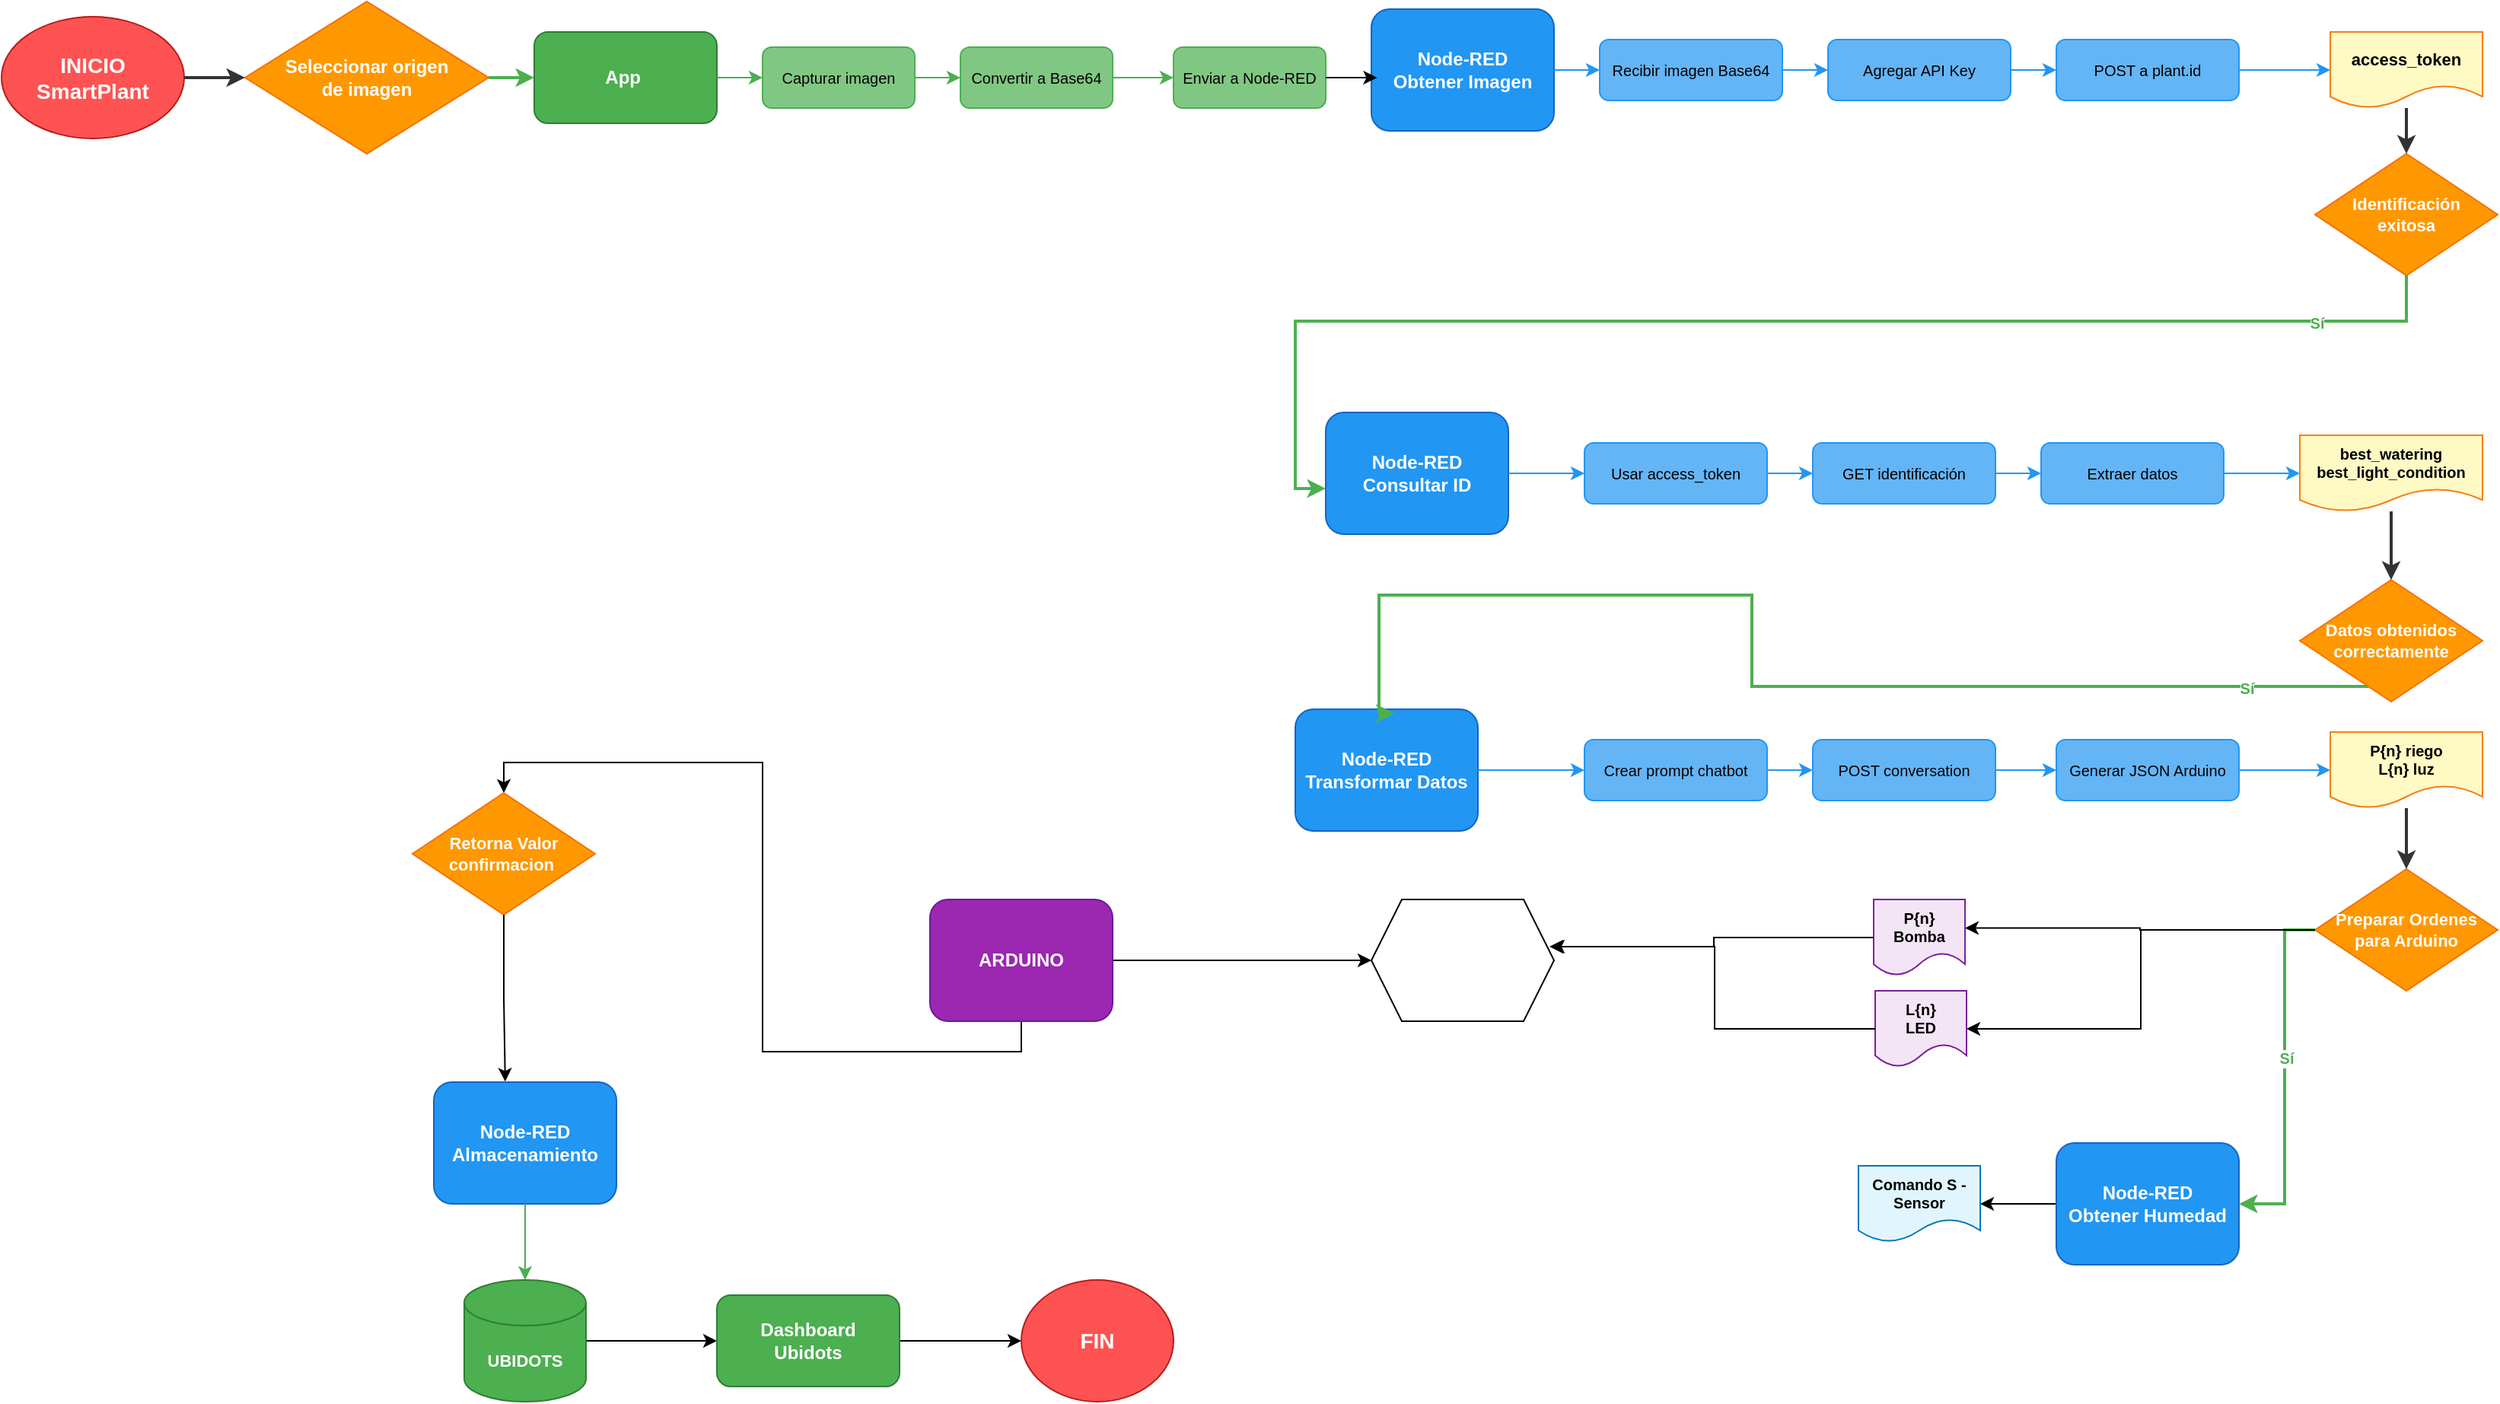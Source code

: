 <mxfile version="28.0.6">
  <diagram id="C5RBs43oDa-KdzZeNtuy" name="SmartPlant Flow">
    <mxGraphModel dx="1083" dy="467" grid="1" gridSize="10" guides="1" tooltips="1" connect="1" arrows="1" fold="1" page="1" pageScale="1" pageWidth="827" pageHeight="1169" math="0" shadow="0">
      <root>
        <mxCell id="WIyWlLk6GJQsqaUBKTNV-0" />
        <mxCell id="WIyWlLk6GJQsqaUBKTNV-1" parent="WIyWlLk6GJQsqaUBKTNV-0" />
        <mxCell id="N0DjsEGYEodhoEhVzohH-0" value="INICIO&#xa;SmartPlant" style="ellipse;whiteSpace=wrap;html=1;fillColor=#FF5252;strokeColor=#B71C1C;fontColor=#FFFFFF;fontSize=14;fontStyle=1;" vertex="1" parent="WIyWlLk6GJQsqaUBKTNV-1">
          <mxGeometry x="10" y="120" width="120" height="80" as="geometry" />
        </mxCell>
        <mxCell id="N0DjsEGYEodhoEhVzohH-1" value="Seleccionar origen&#xa;de imagen" style="rhombus;whiteSpace=wrap;html=1;fillColor=#FF9800;strokeColor=#F57000;fontColor=#FFFFFF;fontSize=12;fontStyle=1;" vertex="1" parent="WIyWlLk6GJQsqaUBKTNV-1">
          <mxGeometry x="170" y="110" width="160" height="100" as="geometry" />
        </mxCell>
        <mxCell id="N0DjsEGYEodhoEhVzohH-2" value="App&amp;nbsp;" style="rounded=1;whiteSpace=wrap;html=1;fillColor=#4CAF50;strokeColor=#2E7D32;fontColor=#FFFFFF;fontSize=12;fontStyle=1;" vertex="1" parent="WIyWlLk6GJQsqaUBKTNV-1">
          <mxGeometry x="360" y="130" width="120" height="60" as="geometry" />
        </mxCell>
        <mxCell id="N0DjsEGYEodhoEhVzohH-3" value="Capturar imagen" style="rounded=1;whiteSpace=wrap;html=1;fillColor=#81C784;strokeColor=#4CAF50;fontColor=#000000;fontSize=10;" vertex="1" parent="WIyWlLk6GJQsqaUBKTNV-1">
          <mxGeometry x="510" y="140" width="100" height="40" as="geometry" />
        </mxCell>
        <mxCell id="N0DjsEGYEodhoEhVzohH-4" value="Convertir a Base64" style="rounded=1;whiteSpace=wrap;html=1;fillColor=#81C784;strokeColor=#4CAF50;fontColor=#000000;fontSize=10;" vertex="1" parent="WIyWlLk6GJQsqaUBKTNV-1">
          <mxGeometry x="640" y="140" width="100" height="40" as="geometry" />
        </mxCell>
        <mxCell id="N0DjsEGYEodhoEhVzohH-5" value="Enviar a Node-RED" style="rounded=1;whiteSpace=wrap;html=1;fillColor=#81C784;strokeColor=#4CAF50;fontColor=#000000;fontSize=10;" vertex="1" parent="WIyWlLk6GJQsqaUBKTNV-1">
          <mxGeometry x="780" y="140" width="100" height="40" as="geometry" />
        </mxCell>
        <mxCell id="N0DjsEGYEodhoEhVzohH-10" value="Node-RED&#xa;Obtener Imagen" style="rounded=1;whiteSpace=wrap;html=1;fillColor=#2196F3;strokeColor=#1565C0;fontColor=#FFFFFF;fontSize=12;fontStyle=1;" vertex="1" parent="WIyWlLk6GJQsqaUBKTNV-1">
          <mxGeometry x="910" y="115" width="120" height="80" as="geometry" />
        </mxCell>
        <mxCell id="N0DjsEGYEodhoEhVzohH-11" value="Recibir imagen Base64" style="rounded=1;whiteSpace=wrap;html=1;fillColor=#64B5F6;strokeColor=#2196F3;fontColor=#000000;fontSize=10;" vertex="1" parent="WIyWlLk6GJQsqaUBKTNV-1">
          <mxGeometry x="1060" y="135" width="120" height="40" as="geometry" />
        </mxCell>
        <mxCell id="N0DjsEGYEodhoEhVzohH-12" value="Agregar API Key" style="rounded=1;whiteSpace=wrap;html=1;fillColor=#64B5F6;strokeColor=#2196F3;fontColor=#000000;fontSize=10;" vertex="1" parent="WIyWlLk6GJQsqaUBKTNV-1">
          <mxGeometry x="1210" y="135" width="120" height="40" as="geometry" />
        </mxCell>
        <mxCell id="N0DjsEGYEodhoEhVzohH-13" value="POST a plant.id" style="rounded=1;whiteSpace=wrap;html=1;fillColor=#64B5F6;strokeColor=#2196F3;fontColor=#000000;fontSize=10;" vertex="1" parent="WIyWlLk6GJQsqaUBKTNV-1">
          <mxGeometry x="1360" y="135" width="120" height="40" as="geometry" />
        </mxCell>
        <mxCell id="N0DjsEGYEodhoEhVzohH-14" value="access_token" style="shape=document;whiteSpace=wrap;html=1;boundedLbl=1;fillColor=#FFF9C4;strokeColor=#F57F17;fontColor=#000000;fontSize=11;fontStyle=1;" vertex="1" parent="WIyWlLk6GJQsqaUBKTNV-1">
          <mxGeometry x="1540" y="130" width="100" height="50" as="geometry" />
        </mxCell>
        <mxCell id="N0DjsEGYEodhoEhVzohH-15" value="Identificación&#xa;exitosa" style="rhombus;whiteSpace=wrap;html=1;fillColor=#FF9800;strokeColor=#F57000;fontColor=#FFFFFF;fontSize=11;fontStyle=1;" vertex="1" parent="WIyWlLk6GJQsqaUBKTNV-1">
          <mxGeometry x="1530" y="210" width="120" height="80" as="geometry" />
        </mxCell>
        <mxCell id="N0DjsEGYEodhoEhVzohH-17" value="Node-RED&#xa;Consultar ID" style="rounded=1;whiteSpace=wrap;html=1;fillColor=#2196F3;strokeColor=#1565C0;fontColor=#FFFFFF;fontSize=12;fontStyle=1;" vertex="1" parent="WIyWlLk6GJQsqaUBKTNV-1">
          <mxGeometry x="880" y="380" width="120" height="80" as="geometry" />
        </mxCell>
        <mxCell id="N0DjsEGYEodhoEhVzohH-18" value="Usar access_token" style="rounded=1;whiteSpace=wrap;html=1;fillColor=#64B5F6;strokeColor=#2196F3;fontColor=#000000;fontSize=10;" vertex="1" parent="WIyWlLk6GJQsqaUBKTNV-1">
          <mxGeometry x="1050" y="400" width="120" height="40" as="geometry" />
        </mxCell>
        <mxCell id="N0DjsEGYEodhoEhVzohH-19" value="GET identificación" style="rounded=1;whiteSpace=wrap;html=1;fillColor=#64B5F6;strokeColor=#2196F3;fontColor=#000000;fontSize=10;" vertex="1" parent="WIyWlLk6GJQsqaUBKTNV-1">
          <mxGeometry x="1200" y="400" width="120" height="40" as="geometry" />
        </mxCell>
        <mxCell id="N0DjsEGYEodhoEhVzohH-20" value="Extraer datos" style="rounded=1;whiteSpace=wrap;html=1;fillColor=#64B5F6;strokeColor=#2196F3;fontColor=#000000;fontSize=10;" vertex="1" parent="WIyWlLk6GJQsqaUBKTNV-1">
          <mxGeometry x="1350" y="400" width="120" height="40" as="geometry" />
        </mxCell>
        <mxCell id="N0DjsEGYEodhoEhVzohH-21" value="best_watering&#xa;best_light_condition" style="shape=document;whiteSpace=wrap;html=1;boundedLbl=1;fillColor=#FFF9C4;strokeColor=#F57F17;fontColor=#000000;fontSize=10;fontStyle=1;" vertex="1" parent="WIyWlLk6GJQsqaUBKTNV-1">
          <mxGeometry x="1520" y="395" width="120" height="50" as="geometry" />
        </mxCell>
        <mxCell id="N0DjsEGYEodhoEhVzohH-22" value="Datos obtenidos&#xa;correctamente" style="rhombus;whiteSpace=wrap;html=1;fillColor=#FF9800;strokeColor=#F57000;fontColor=#FFFFFF;fontSize=11;fontStyle=1;" vertex="1" parent="WIyWlLk6GJQsqaUBKTNV-1">
          <mxGeometry x="1520" y="490" width="120" height="80" as="geometry" />
        </mxCell>
        <mxCell id="N0DjsEGYEodhoEhVzohH-24" value="Node-RED&#xa;Transformar Datos" style="rounded=1;whiteSpace=wrap;html=1;fillColor=#2196F3;strokeColor=#1565C0;fontColor=#FFFFFF;fontSize=12;fontStyle=1;" vertex="1" parent="WIyWlLk6GJQsqaUBKTNV-1">
          <mxGeometry x="860" y="575" width="120" height="80" as="geometry" />
        </mxCell>
        <mxCell id="N0DjsEGYEodhoEhVzohH-25" value="Crear prompt chatbot" style="rounded=1;whiteSpace=wrap;html=1;fillColor=#64B5F6;strokeColor=#2196F3;fontColor=#000000;fontSize=10;" vertex="1" parent="WIyWlLk6GJQsqaUBKTNV-1">
          <mxGeometry x="1050" y="595" width="120" height="40" as="geometry" />
        </mxCell>
        <mxCell id="N0DjsEGYEodhoEhVzohH-26" value="POST conversation" style="rounded=1;whiteSpace=wrap;html=1;fillColor=#64B5F6;strokeColor=#2196F3;fontColor=#000000;fontSize=10;" vertex="1" parent="WIyWlLk6GJQsqaUBKTNV-1">
          <mxGeometry x="1200" y="595" width="120" height="40" as="geometry" />
        </mxCell>
        <mxCell id="N0DjsEGYEodhoEhVzohH-27" value="Generar JSON Arduino" style="rounded=1;whiteSpace=wrap;html=1;fillColor=#64B5F6;strokeColor=#2196F3;fontColor=#000000;fontSize=10;" vertex="1" parent="WIyWlLk6GJQsqaUBKTNV-1">
          <mxGeometry x="1360" y="595" width="120" height="40" as="geometry" />
        </mxCell>
        <mxCell id="N0DjsEGYEodhoEhVzohH-29" value="P{n} riego&#xa;L{n} luz" style="shape=document;whiteSpace=wrap;html=1;boundedLbl=1;fillColor=#FFF9C4;strokeColor=#F57F17;fontColor=#000000;fontSize=10;fontStyle=1;" vertex="1" parent="WIyWlLk6GJQsqaUBKTNV-1">
          <mxGeometry x="1540" y="590" width="100" height="50" as="geometry" />
        </mxCell>
        <mxCell id="N0DjsEGYEodhoEhVzohH-146" style="edgeStyle=orthogonalEdgeStyle;rounded=0;orthogonalLoop=1;jettySize=auto;html=1;exitX=0;exitY=0.5;exitDx=0;exitDy=0;entryX=1;entryY=0.5;entryDx=0;entryDy=0;" edge="1" parent="WIyWlLk6GJQsqaUBKTNV-1" source="N0DjsEGYEodhoEhVzohH-30" target="N0DjsEGYEodhoEhVzohH-36">
          <mxGeometry relative="1" as="geometry" />
        </mxCell>
        <mxCell id="N0DjsEGYEodhoEhVzohH-30" value="Preparar Ordenes&lt;br&gt;para Arduino" style="rhombus;whiteSpace=wrap;html=1;fillColor=#FF9800;strokeColor=#F57000;fontColor=#FFFFFF;fontSize=11;fontStyle=1;" vertex="1" parent="WIyWlLk6GJQsqaUBKTNV-1">
          <mxGeometry x="1530" y="680" width="120" height="80" as="geometry" />
        </mxCell>
        <mxCell id="N0DjsEGYEodhoEhVzohH-147" style="edgeStyle=orthogonalEdgeStyle;rounded=0;orthogonalLoop=1;jettySize=auto;html=1;exitX=0;exitY=0.5;exitDx=0;exitDy=0;entryX=1;entryY=0.5;entryDx=0;entryDy=0;" edge="1" parent="WIyWlLk6GJQsqaUBKTNV-1" source="N0DjsEGYEodhoEhVzohH-32" target="N0DjsEGYEodhoEhVzohH-33">
          <mxGeometry relative="1" as="geometry" />
        </mxCell>
        <mxCell id="N0DjsEGYEodhoEhVzohH-32" value="Node-RED&#xa;Obtener Humedad" style="rounded=1;whiteSpace=wrap;html=1;fillColor=#2196F3;strokeColor=#1565C0;fontColor=#FFFFFF;fontSize=12;fontStyle=1;" vertex="1" parent="WIyWlLk6GJQsqaUBKTNV-1">
          <mxGeometry x="1360" y="860" width="120" height="80" as="geometry" />
        </mxCell>
        <mxCell id="N0DjsEGYEodhoEhVzohH-33" value="Comando S - Sensor" style="shape=document;whiteSpace=wrap;html=1;boundedLbl=1;fillColor=#E1F5FE;strokeColor=#0277BD;fontColor=#000000;fontSize=10;fontStyle=1;" vertex="1" parent="WIyWlLk6GJQsqaUBKTNV-1">
          <mxGeometry x="1230" y="875" width="80" height="50" as="geometry" />
        </mxCell>
        <mxCell id="N0DjsEGYEodhoEhVzohH-124" style="edgeStyle=orthogonalEdgeStyle;rounded=0;orthogonalLoop=1;jettySize=auto;html=1;exitX=0.5;exitY=1;exitDx=0;exitDy=0;entryX=0.5;entryY=0;entryDx=0;entryDy=0;" edge="1" parent="WIyWlLk6GJQsqaUBKTNV-1" source="N0DjsEGYEodhoEhVzohH-34" target="N0DjsEGYEodhoEhVzohH-121">
          <mxGeometry relative="1" as="geometry" />
        </mxCell>
        <mxCell id="N0DjsEGYEodhoEhVzohH-156" style="edgeStyle=orthogonalEdgeStyle;rounded=0;orthogonalLoop=1;jettySize=auto;html=1;exitX=1;exitY=0.5;exitDx=0;exitDy=0;entryX=0;entryY=0.5;entryDx=0;entryDy=0;" edge="1" parent="WIyWlLk6GJQsqaUBKTNV-1" source="N0DjsEGYEodhoEhVzohH-34" target="N0DjsEGYEodhoEhVzohH-152">
          <mxGeometry relative="1" as="geometry" />
        </mxCell>
        <mxCell id="N0DjsEGYEodhoEhVzohH-34" value="ARDUINO" style="rounded=1;whiteSpace=wrap;html=1;fillColor=#9C27B0;strokeColor=#6A1B99;fontColor=#FFFFFF;fontSize=12;fontStyle=1;" vertex="1" parent="WIyWlLk6GJQsqaUBKTNV-1">
          <mxGeometry x="620" y="700" width="120" height="80" as="geometry" />
        </mxCell>
        <mxCell id="N0DjsEGYEodhoEhVzohH-35" value="P{n}&#xa;Bomba" style="shape=document;whiteSpace=wrap;html=1;boundedLbl=1;fillColor=#F3E5F5;strokeColor=#7B1FA2;fontColor=#000000;fontSize=10;fontStyle=1;" vertex="1" parent="WIyWlLk6GJQsqaUBKTNV-1">
          <mxGeometry x="1240" y="700" width="60" height="50" as="geometry" />
        </mxCell>
        <mxCell id="N0DjsEGYEodhoEhVzohH-36" value="L{n}&#xa;LED" style="shape=document;whiteSpace=wrap;html=1;boundedLbl=1;fillColor=#F3E5F5;strokeColor=#7B1FA2;fontColor=#000000;fontSize=10;fontStyle=1;" vertex="1" parent="WIyWlLk6GJQsqaUBKTNV-1">
          <mxGeometry x="1241" y="760" width="60" height="50" as="geometry" />
        </mxCell>
        <mxCell id="N0DjsEGYEodhoEhVzohH-38" value="Node-RED&#xa;Almacenamiento" style="rounded=1;whiteSpace=wrap;html=1;fillColor=#2196F3;strokeColor=#1565C0;fontColor=#FFFFFF;fontSize=12;fontStyle=1;" vertex="1" parent="WIyWlLk6GJQsqaUBKTNV-1">
          <mxGeometry x="294" y="820" width="120" height="80" as="geometry" />
        </mxCell>
        <mxCell id="N0DjsEGYEodhoEhVzohH-129" style="edgeStyle=orthogonalEdgeStyle;rounded=0;orthogonalLoop=1;jettySize=auto;html=1;exitX=1;exitY=0.5;exitDx=0;exitDy=0;exitPerimeter=0;" edge="1" parent="WIyWlLk6GJQsqaUBKTNV-1" source="N0DjsEGYEodhoEhVzohH-40" target="N0DjsEGYEodhoEhVzohH-41">
          <mxGeometry relative="1" as="geometry" />
        </mxCell>
        <mxCell id="N0DjsEGYEodhoEhVzohH-40" value="UBIDOTS" style="shape=cylinder3;whiteSpace=wrap;html=1;boundedLbl=1;backgroundOutline=1;size=15;fillColor=#4CAF50;strokeColor=#2E7D32;fontColor=#FFFFFF;fontSize=11;fontStyle=1;" vertex="1" parent="WIyWlLk6GJQsqaUBKTNV-1">
          <mxGeometry x="314" y="950" width="80" height="80" as="geometry" />
        </mxCell>
        <mxCell id="N0DjsEGYEodhoEhVzohH-127" style="edgeStyle=orthogonalEdgeStyle;rounded=0;orthogonalLoop=1;jettySize=auto;html=1;exitX=1;exitY=0.5;exitDx=0;exitDy=0;entryX=0;entryY=0.5;entryDx=0;entryDy=0;" edge="1" parent="WIyWlLk6GJQsqaUBKTNV-1" source="N0DjsEGYEodhoEhVzohH-41" target="N0DjsEGYEodhoEhVzohH-47">
          <mxGeometry relative="1" as="geometry" />
        </mxCell>
        <mxCell id="N0DjsEGYEodhoEhVzohH-41" value="Dashboard&#xa;Ubidots" style="rounded=1;whiteSpace=wrap;html=1;fillColor=#4CAF50;strokeColor=#2E7D32;fontColor=#FFFFFF;fontSize=12;fontStyle=1;" vertex="1" parent="WIyWlLk6GJQsqaUBKTNV-1">
          <mxGeometry x="480" y="960" width="120" height="60" as="geometry" />
        </mxCell>
        <mxCell id="N0DjsEGYEodhoEhVzohH-47" value="FIN" style="ellipse;whiteSpace=wrap;html=1;fillColor=#FF5252;strokeColor=#B71C1C;fontColor=#FFFFFF;fontSize=14;fontStyle=1;" vertex="1" parent="WIyWlLk6GJQsqaUBKTNV-1">
          <mxGeometry x="680" y="950" width="100" height="80" as="geometry" />
        </mxCell>
        <mxCell id="N0DjsEGYEodhoEhVzohH-48" style="edgeStyle=orthogonalEdgeStyle;rounded=0;orthogonalLoop=1;jettySize=auto;html=1;entryX=0;entryY=0.5;entryDx=0;entryDy=0;strokeWidth=2;strokeColor=#333333;" edge="1" parent="WIyWlLk6GJQsqaUBKTNV-1" source="N0DjsEGYEodhoEhVzohH-0" target="N0DjsEGYEodhoEhVzohH-1">
          <mxGeometry relative="1" as="geometry" />
        </mxCell>
        <mxCell id="N0DjsEGYEodhoEhVzohH-49" style="edgeStyle=orthogonalEdgeStyle;rounded=0;orthogonalLoop=1;jettySize=auto;html=1;entryX=0;entryY=0.5;entryDx=0;entryDy=0;strokeWidth=2;strokeColor=#4CAF50;" edge="1" parent="WIyWlLk6GJQsqaUBKTNV-1" source="N0DjsEGYEodhoEhVzohH-1" target="N0DjsEGYEodhoEhVzohH-2">
          <mxGeometry relative="1" as="geometry" />
        </mxCell>
        <mxCell id="N0DjsEGYEodhoEhVzohH-53" style="edgeStyle=orthogonalEdgeStyle;rounded=0;orthogonalLoop=1;jettySize=auto;html=1;entryX=0;entryY=0.5;entryDx=0;entryDy=0;strokeWidth=1;strokeColor=#4CAF50;" edge="1" parent="WIyWlLk6GJQsqaUBKTNV-1" source="N0DjsEGYEodhoEhVzohH-2" target="N0DjsEGYEodhoEhVzohH-3">
          <mxGeometry relative="1" as="geometry" />
        </mxCell>
        <mxCell id="N0DjsEGYEodhoEhVzohH-54" style="edgeStyle=orthogonalEdgeStyle;rounded=0;orthogonalLoop=1;jettySize=auto;html=1;entryX=0;entryY=0.5;entryDx=0;entryDy=0;strokeWidth=1;strokeColor=#4CAF50;" edge="1" parent="WIyWlLk6GJQsqaUBKTNV-1" source="N0DjsEGYEodhoEhVzohH-3" target="N0DjsEGYEodhoEhVzohH-4">
          <mxGeometry relative="1" as="geometry" />
        </mxCell>
        <mxCell id="N0DjsEGYEodhoEhVzohH-55" style="edgeStyle=orthogonalEdgeStyle;rounded=0;orthogonalLoop=1;jettySize=auto;html=1;entryX=0;entryY=0.5;entryDx=0;entryDy=0;strokeWidth=1;strokeColor=#4CAF50;" edge="1" parent="WIyWlLk6GJQsqaUBKTNV-1" source="N0DjsEGYEodhoEhVzohH-4" target="N0DjsEGYEodhoEhVzohH-5">
          <mxGeometry relative="1" as="geometry" />
        </mxCell>
        <mxCell id="N0DjsEGYEodhoEhVzohH-61" style="edgeStyle=orthogonalEdgeStyle;rounded=0;orthogonalLoop=1;jettySize=auto;html=1;entryX=0;entryY=0.5;entryDx=0;entryDy=0;strokeWidth=1;strokeColor=#2196F3;" edge="1" parent="WIyWlLk6GJQsqaUBKTNV-1" source="N0DjsEGYEodhoEhVzohH-10" target="N0DjsEGYEodhoEhVzohH-11">
          <mxGeometry relative="1" as="geometry" />
        </mxCell>
        <mxCell id="N0DjsEGYEodhoEhVzohH-62" style="edgeStyle=orthogonalEdgeStyle;rounded=0;orthogonalLoop=1;jettySize=auto;html=1;entryX=0;entryY=0.5;entryDx=0;entryDy=0;strokeWidth=1;strokeColor=#2196F3;" edge="1" parent="WIyWlLk6GJQsqaUBKTNV-1" source="N0DjsEGYEodhoEhVzohH-11" target="N0DjsEGYEodhoEhVzohH-12">
          <mxGeometry relative="1" as="geometry" />
        </mxCell>
        <mxCell id="N0DjsEGYEodhoEhVzohH-63" style="edgeStyle=orthogonalEdgeStyle;rounded=0;orthogonalLoop=1;jettySize=auto;html=1;entryX=0;entryY=0.5;entryDx=0;entryDy=0;strokeWidth=1;strokeColor=#2196F3;" edge="1" parent="WIyWlLk6GJQsqaUBKTNV-1" source="N0DjsEGYEodhoEhVzohH-12" target="N0DjsEGYEodhoEhVzohH-13">
          <mxGeometry relative="1" as="geometry" />
        </mxCell>
        <mxCell id="N0DjsEGYEodhoEhVzohH-64" style="edgeStyle=orthogonalEdgeStyle;rounded=0;orthogonalLoop=1;jettySize=auto;html=1;entryX=0;entryY=0.5;entryDx=0;entryDy=0;strokeWidth=1;strokeColor=#2196F3;" edge="1" parent="WIyWlLk6GJQsqaUBKTNV-1" source="N0DjsEGYEodhoEhVzohH-13" target="N0DjsEGYEodhoEhVzohH-14">
          <mxGeometry relative="1" as="geometry" />
        </mxCell>
        <mxCell id="N0DjsEGYEodhoEhVzohH-65" style="edgeStyle=orthogonalEdgeStyle;rounded=0;orthogonalLoop=1;jettySize=auto;html=1;entryX=0.5;entryY=0;entryDx=0;entryDy=0;strokeWidth=2;strokeColor=#333333;" edge="1" parent="WIyWlLk6GJQsqaUBKTNV-1" source="N0DjsEGYEodhoEhVzohH-14" target="N0DjsEGYEodhoEhVzohH-15">
          <mxGeometry relative="1" as="geometry" />
        </mxCell>
        <mxCell id="N0DjsEGYEodhoEhVzohH-68" style="edgeStyle=orthogonalEdgeStyle;rounded=0;orthogonalLoop=1;jettySize=auto;html=1;strokeWidth=2;strokeColor=#4CAF50;" edge="1" parent="WIyWlLk6GJQsqaUBKTNV-1" source="N0DjsEGYEodhoEhVzohH-15" target="N0DjsEGYEodhoEhVzohH-17">
          <mxGeometry relative="1" as="geometry">
            <Array as="points">
              <mxPoint x="1590" y="320" />
              <mxPoint x="860" y="320" />
              <mxPoint x="860" y="430" />
            </Array>
          </mxGeometry>
        </mxCell>
        <mxCell id="N0DjsEGYEodhoEhVzohH-69" value="Sí" style="edgeLabel;html=1;align=center;verticalAlign=middle;resizable=0;points=[];fontSize=10;fontColor=#4CAF50;fontStyle=1;" vertex="1" connectable="0" parent="N0DjsEGYEodhoEhVzohH-68">
          <mxGeometry x="-0.8" y="1" relative="1" as="geometry" />
        </mxCell>
        <mxCell id="N0DjsEGYEodhoEhVzohH-70" style="edgeStyle=orthogonalEdgeStyle;rounded=0;orthogonalLoop=1;jettySize=auto;html=1;entryX=0;entryY=0.5;entryDx=0;entryDy=0;strokeWidth=1;strokeColor=#2196F3;" edge="1" parent="WIyWlLk6GJQsqaUBKTNV-1" source="N0DjsEGYEodhoEhVzohH-17" target="N0DjsEGYEodhoEhVzohH-18">
          <mxGeometry relative="1" as="geometry" />
        </mxCell>
        <mxCell id="N0DjsEGYEodhoEhVzohH-71" style="edgeStyle=orthogonalEdgeStyle;rounded=0;orthogonalLoop=1;jettySize=auto;html=1;entryX=0;entryY=0.5;entryDx=0;entryDy=0;strokeWidth=1;strokeColor=#2196F3;" edge="1" parent="WIyWlLk6GJQsqaUBKTNV-1" source="N0DjsEGYEodhoEhVzohH-18" target="N0DjsEGYEodhoEhVzohH-19">
          <mxGeometry relative="1" as="geometry" />
        </mxCell>
        <mxCell id="N0DjsEGYEodhoEhVzohH-72" style="edgeStyle=orthogonalEdgeStyle;rounded=0;orthogonalLoop=1;jettySize=auto;html=1;entryX=0;entryY=0.5;entryDx=0;entryDy=0;strokeWidth=1;strokeColor=#2196F3;" edge="1" parent="WIyWlLk6GJQsqaUBKTNV-1" source="N0DjsEGYEodhoEhVzohH-19" target="N0DjsEGYEodhoEhVzohH-20">
          <mxGeometry relative="1" as="geometry" />
        </mxCell>
        <mxCell id="N0DjsEGYEodhoEhVzohH-73" style="edgeStyle=orthogonalEdgeStyle;rounded=0;orthogonalLoop=1;jettySize=auto;html=1;entryX=0;entryY=0.5;entryDx=0;entryDy=0;strokeWidth=1;strokeColor=#2196F3;" edge="1" parent="WIyWlLk6GJQsqaUBKTNV-1" source="N0DjsEGYEodhoEhVzohH-20" target="N0DjsEGYEodhoEhVzohH-21">
          <mxGeometry relative="1" as="geometry" />
        </mxCell>
        <mxCell id="N0DjsEGYEodhoEhVzohH-74" style="edgeStyle=orthogonalEdgeStyle;rounded=0;orthogonalLoop=1;jettySize=auto;html=1;entryX=0.5;entryY=0;entryDx=0;entryDy=0;strokeWidth=2;strokeColor=#333333;" edge="1" parent="WIyWlLk6GJQsqaUBKTNV-1" source="N0DjsEGYEodhoEhVzohH-21" target="N0DjsEGYEodhoEhVzohH-22">
          <mxGeometry relative="1" as="geometry" />
        </mxCell>
        <mxCell id="N0DjsEGYEodhoEhVzohH-77" style="edgeStyle=orthogonalEdgeStyle;rounded=0;orthogonalLoop=1;jettySize=auto;html=1;strokeWidth=2;strokeColor=#4CAF50;entryX=0.544;entryY=0.035;entryDx=0;entryDy=0;entryPerimeter=0;" edge="1" parent="WIyWlLk6GJQsqaUBKTNV-1" source="N0DjsEGYEodhoEhVzohH-22" target="N0DjsEGYEodhoEhVzohH-24">
          <mxGeometry relative="1" as="geometry">
            <Array as="points">
              <mxPoint x="1160" y="560" />
              <mxPoint x="1160" y="500" />
              <mxPoint x="915" y="500" />
            </Array>
            <mxPoint x="960" y="540" as="targetPoint" />
          </mxGeometry>
        </mxCell>
        <mxCell id="N0DjsEGYEodhoEhVzohH-78" value="Sí" style="edgeLabel;html=1;align=center;verticalAlign=middle;resizable=0;points=[];fontSize=10;fontColor=#4CAF50;fontStyle=1;" vertex="1" connectable="0" parent="N0DjsEGYEodhoEhVzohH-77">
          <mxGeometry x="-0.8" y="1" relative="1" as="geometry" />
        </mxCell>
        <mxCell id="N0DjsEGYEodhoEhVzohH-79" style="edgeStyle=orthogonalEdgeStyle;rounded=0;orthogonalLoop=1;jettySize=auto;html=1;entryX=0;entryY=0.5;entryDx=0;entryDy=0;strokeWidth=1;strokeColor=#2196F3;" edge="1" parent="WIyWlLk6GJQsqaUBKTNV-1" source="N0DjsEGYEodhoEhVzohH-24" target="N0DjsEGYEodhoEhVzohH-25">
          <mxGeometry relative="1" as="geometry" />
        </mxCell>
        <mxCell id="N0DjsEGYEodhoEhVzohH-80" style="edgeStyle=orthogonalEdgeStyle;rounded=0;orthogonalLoop=1;jettySize=auto;html=1;entryX=0;entryY=0.5;entryDx=0;entryDy=0;strokeWidth=1;strokeColor=#2196F3;" edge="1" parent="WIyWlLk6GJQsqaUBKTNV-1" source="N0DjsEGYEodhoEhVzohH-25" target="N0DjsEGYEodhoEhVzohH-26">
          <mxGeometry relative="1" as="geometry" />
        </mxCell>
        <mxCell id="N0DjsEGYEodhoEhVzohH-81" style="edgeStyle=orthogonalEdgeStyle;rounded=0;orthogonalLoop=1;jettySize=auto;html=1;entryX=0;entryY=0.5;entryDx=0;entryDy=0;strokeWidth=1;strokeColor=#2196F3;" edge="1" parent="WIyWlLk6GJQsqaUBKTNV-1" source="N0DjsEGYEodhoEhVzohH-26" target="N0DjsEGYEodhoEhVzohH-27">
          <mxGeometry relative="1" as="geometry" />
        </mxCell>
        <mxCell id="N0DjsEGYEodhoEhVzohH-82" style="edgeStyle=orthogonalEdgeStyle;rounded=0;orthogonalLoop=1;jettySize=auto;html=1;entryX=0;entryY=0.5;entryDx=0;entryDy=0;strokeWidth=1;strokeColor=#2196F3;" edge="1" parent="WIyWlLk6GJQsqaUBKTNV-1" source="N0DjsEGYEodhoEhVzohH-27" target="N0DjsEGYEodhoEhVzohH-29">
          <mxGeometry relative="1" as="geometry" />
        </mxCell>
        <mxCell id="N0DjsEGYEodhoEhVzohH-84" style="edgeStyle=orthogonalEdgeStyle;rounded=0;orthogonalLoop=1;jettySize=auto;html=1;entryX=0.5;entryY=0;entryDx=0;entryDy=0;strokeWidth=2;strokeColor=#333333;" edge="1" parent="WIyWlLk6GJQsqaUBKTNV-1" source="N0DjsEGYEodhoEhVzohH-29" target="N0DjsEGYEodhoEhVzohH-30">
          <mxGeometry relative="1" as="geometry" />
        </mxCell>
        <mxCell id="N0DjsEGYEodhoEhVzohH-87" style="edgeStyle=orthogonalEdgeStyle;rounded=0;orthogonalLoop=1;jettySize=auto;html=1;entryX=1;entryY=0.5;entryDx=0;entryDy=0;strokeWidth=2;strokeColor=#4CAF50;" edge="1" parent="WIyWlLk6GJQsqaUBKTNV-1" source="N0DjsEGYEodhoEhVzohH-30" target="N0DjsEGYEodhoEhVzohH-32">
          <mxGeometry relative="1" as="geometry">
            <Array as="points">
              <mxPoint x="1510" y="720" />
              <mxPoint x="1510" y="900" />
            </Array>
          </mxGeometry>
        </mxCell>
        <mxCell id="N0DjsEGYEodhoEhVzohH-88" value="Sí" style="edgeLabel;html=1;align=center;verticalAlign=middle;resizable=0;points=[];fontSize=10;fontColor=#4CAF50;fontStyle=1;" vertex="1" connectable="0" parent="N0DjsEGYEodhoEhVzohH-87">
          <mxGeometry x="-0.1" y="1" relative="1" as="geometry" />
        </mxCell>
        <mxCell id="N0DjsEGYEodhoEhVzohH-97" style="edgeStyle=orthogonalEdgeStyle;rounded=0;orthogonalLoop=1;jettySize=auto;html=1;entryX=0.5;entryY=0;entryDx=0;entryDy=0;entryPerimeter=0;strokeWidth=1;strokeColor=#4CAF50;" edge="1" parent="WIyWlLk6GJQsqaUBKTNV-1" source="N0DjsEGYEodhoEhVzohH-38" target="N0DjsEGYEodhoEhVzohH-40">
          <mxGeometry relative="1" as="geometry" />
        </mxCell>
        <mxCell id="N0DjsEGYEodhoEhVzohH-117" style="edgeStyle=orthogonalEdgeStyle;rounded=0;orthogonalLoop=1;jettySize=auto;html=1;exitX=1;exitY=0.5;exitDx=0;exitDy=0;entryX=0.031;entryY=0.563;entryDx=0;entryDy=0;entryPerimeter=0;" edge="1" parent="WIyWlLk6GJQsqaUBKTNV-1" source="N0DjsEGYEodhoEhVzohH-5" target="N0DjsEGYEodhoEhVzohH-10">
          <mxGeometry relative="1" as="geometry" />
        </mxCell>
        <mxCell id="N0DjsEGYEodhoEhVzohH-121" value="Retorna Valor&lt;div&gt;confirmacion&amp;nbsp;&lt;/div&gt;" style="rhombus;whiteSpace=wrap;html=1;fillColor=#FF9800;strokeColor=#F57000;fontColor=#FFFFFF;fontSize=11;fontStyle=1;" vertex="1" parent="WIyWlLk6GJQsqaUBKTNV-1">
          <mxGeometry x="280" y="630" width="120" height="80" as="geometry" />
        </mxCell>
        <mxCell id="N0DjsEGYEodhoEhVzohH-125" style="edgeStyle=orthogonalEdgeStyle;rounded=0;orthogonalLoop=1;jettySize=auto;html=1;exitX=0.5;exitY=1;exitDx=0;exitDy=0;entryX=0.391;entryY=-0.004;entryDx=0;entryDy=0;entryPerimeter=0;" edge="1" parent="WIyWlLk6GJQsqaUBKTNV-1" source="N0DjsEGYEodhoEhVzohH-121" target="N0DjsEGYEodhoEhVzohH-38">
          <mxGeometry relative="1" as="geometry" />
        </mxCell>
        <mxCell id="N0DjsEGYEodhoEhVzohH-145" style="edgeStyle=orthogonalEdgeStyle;rounded=0;orthogonalLoop=1;jettySize=auto;html=1;exitX=0;exitY=0.5;exitDx=0;exitDy=0;entryX=1;entryY=0.376;entryDx=0;entryDy=0;entryPerimeter=0;" edge="1" parent="WIyWlLk6GJQsqaUBKTNV-1" source="N0DjsEGYEodhoEhVzohH-30" target="N0DjsEGYEodhoEhVzohH-35">
          <mxGeometry relative="1" as="geometry" />
        </mxCell>
        <mxCell id="N0DjsEGYEodhoEhVzohH-152" value="" style="shape=hexagon;perimeter=hexagonPerimeter2;whiteSpace=wrap;html=1;fixedSize=1;" vertex="1" parent="WIyWlLk6GJQsqaUBKTNV-1">
          <mxGeometry x="910" y="700" width="120" height="80" as="geometry" />
        </mxCell>
        <mxCell id="N0DjsEGYEodhoEhVzohH-153" style="edgeStyle=orthogonalEdgeStyle;rounded=0;orthogonalLoop=1;jettySize=auto;html=1;exitX=0;exitY=0.5;exitDx=0;exitDy=0;entryX=0.975;entryY=0.387;entryDx=0;entryDy=0;entryPerimeter=0;" edge="1" parent="WIyWlLk6GJQsqaUBKTNV-1" source="N0DjsEGYEodhoEhVzohH-35" target="N0DjsEGYEodhoEhVzohH-152">
          <mxGeometry relative="1" as="geometry" />
        </mxCell>
        <mxCell id="N0DjsEGYEodhoEhVzohH-154" style="edgeStyle=orthogonalEdgeStyle;rounded=0;orthogonalLoop=1;jettySize=auto;html=1;exitX=0;exitY=0.5;exitDx=0;exitDy=0;entryX=0.983;entryY=0.387;entryDx=0;entryDy=0;entryPerimeter=0;" edge="1" parent="WIyWlLk6GJQsqaUBKTNV-1" source="N0DjsEGYEodhoEhVzohH-36" target="N0DjsEGYEodhoEhVzohH-152">
          <mxGeometry relative="1" as="geometry" />
        </mxCell>
      </root>
    </mxGraphModel>
  </diagram>
</mxfile>
